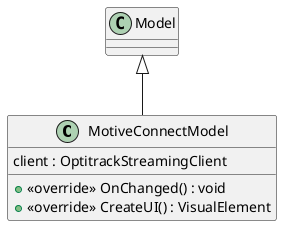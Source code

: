 @startuml
class MotiveConnectModel {
    client : OptitrackStreamingClient
    + <<override>> OnChanged() : void
    + <<override>> CreateUI() : VisualElement
}
Model <|-- MotiveConnectModel
@enduml
